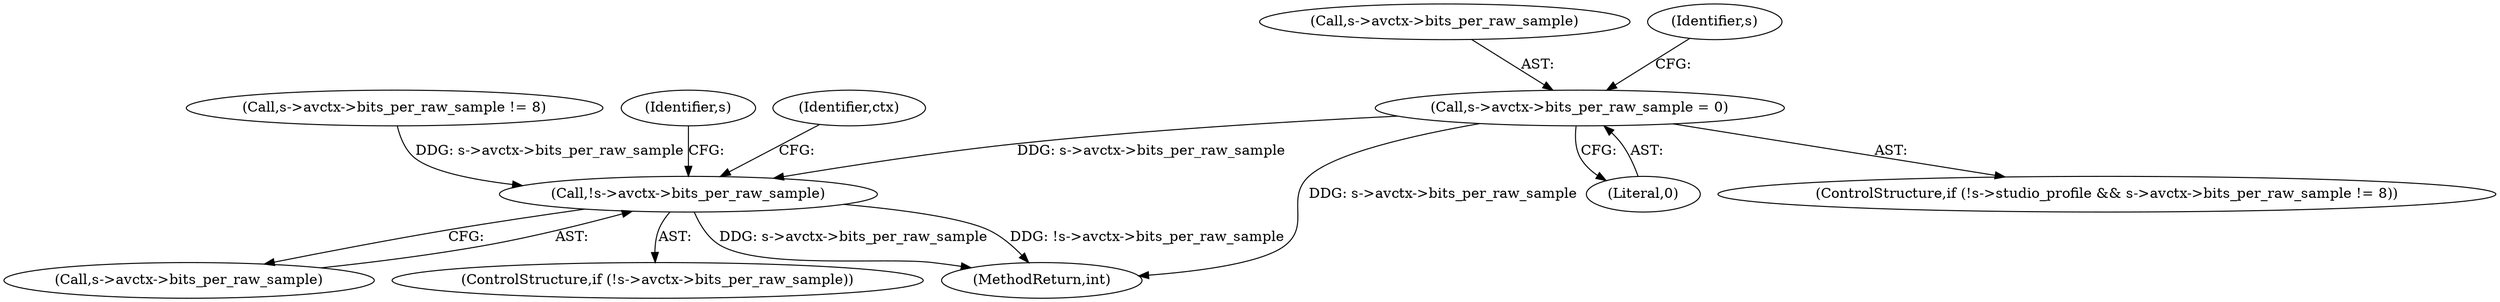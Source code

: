 digraph "0_FFmpeg_bd27a9364ca274ca97f1df6d984e88a0700fb235_2@pointer" {
"1000138" [label="(Call,s->avctx->bits_per_raw_sample = 0)"];
"1000753" [label="(Call,!s->avctx->bits_per_raw_sample)"];
"1000131" [label="(Call,s->avctx->bits_per_raw_sample != 8)"];
"1000754" [label="(Call,s->avctx->bits_per_raw_sample)"];
"1000139" [label="(Call,s->avctx->bits_per_raw_sample)"];
"1000753" [label="(Call,!s->avctx->bits_per_raw_sample)"];
"1000752" [label="(ControlStructure,if (!s->avctx->bits_per_raw_sample))"];
"1000762" [label="(Identifier,s)"];
"1000149" [label="(Identifier,s)"];
"1000770" [label="(Identifier,ctx)"];
"1000777" [label="(MethodReturn,int)"];
"1000138" [label="(Call,s->avctx->bits_per_raw_sample = 0)"];
"1000144" [label="(Literal,0)"];
"1000125" [label="(ControlStructure,if (!s->studio_profile && s->avctx->bits_per_raw_sample != 8))"];
"1000138" -> "1000125"  [label="AST: "];
"1000138" -> "1000144"  [label="CFG: "];
"1000139" -> "1000138"  [label="AST: "];
"1000144" -> "1000138"  [label="AST: "];
"1000149" -> "1000138"  [label="CFG: "];
"1000138" -> "1000777"  [label="DDG: s->avctx->bits_per_raw_sample"];
"1000138" -> "1000753"  [label="DDG: s->avctx->bits_per_raw_sample"];
"1000753" -> "1000752"  [label="AST: "];
"1000753" -> "1000754"  [label="CFG: "];
"1000754" -> "1000753"  [label="AST: "];
"1000762" -> "1000753"  [label="CFG: "];
"1000770" -> "1000753"  [label="CFG: "];
"1000753" -> "1000777"  [label="DDG: s->avctx->bits_per_raw_sample"];
"1000753" -> "1000777"  [label="DDG: !s->avctx->bits_per_raw_sample"];
"1000131" -> "1000753"  [label="DDG: s->avctx->bits_per_raw_sample"];
}
